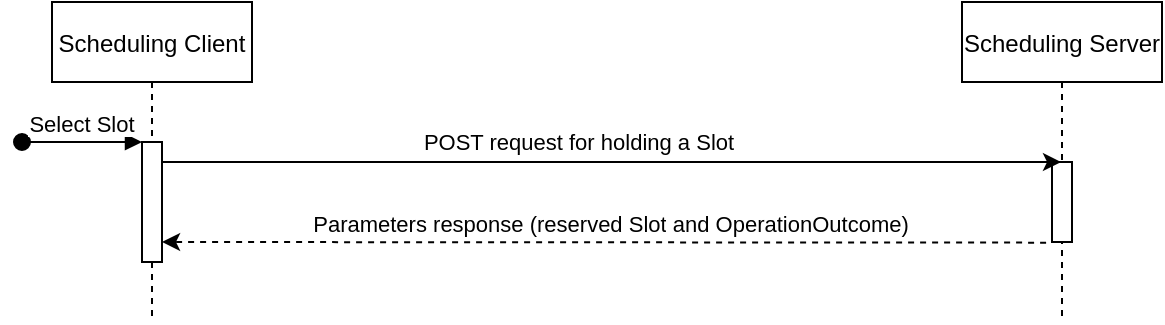 <mxfile>
    <diagram id="NNB7iRwVCldDlz30oEYi" name="Page-1">
        <mxGraphModel dx="361" dy="-30" grid="1" gridSize="10" guides="1" tooltips="1" connect="1" arrows="1" fold="1" page="1" pageScale="1" pageWidth="1169" pageHeight="827" math="0" shadow="0">
            <root>
                <mxCell id="0"/>
                <mxCell id="1" parent="0"/>
                <mxCell id="2" value="Scheduling Client" style="shape=umlLifeline;perimeter=lifelinePerimeter;container=1;collapsible=0;recursiveResize=0;rounded=0;shadow=0;strokeWidth=1;" parent="1" vertex="1">
                    <mxGeometry x="80" y="880" width="100" height="160" as="geometry"/>
                </mxCell>
                <mxCell id="3" value="" style="points=[];perimeter=orthogonalPerimeter;rounded=0;shadow=0;strokeWidth=1;" parent="2" vertex="1">
                    <mxGeometry x="45" y="70" width="10" height="60" as="geometry"/>
                </mxCell>
                <mxCell id="4" value="Select Slot" style="verticalAlign=bottom;startArrow=oval;endArrow=block;startSize=8;shadow=0;strokeWidth=1;" parent="2" target="3" edge="1">
                    <mxGeometry relative="1" as="geometry">
                        <mxPoint x="-15" y="70" as="sourcePoint"/>
                    </mxGeometry>
                </mxCell>
                <mxCell id="5" value="Scheduling Server" style="shape=umlLifeline;perimeter=lifelinePerimeter;container=1;collapsible=0;recursiveResize=0;rounded=0;shadow=0;strokeWidth=1;" parent="1" vertex="1">
                    <mxGeometry x="535" y="880" width="100" height="160" as="geometry"/>
                </mxCell>
                <mxCell id="6" value="" style="points=[];perimeter=orthogonalPerimeter;rounded=0;shadow=0;strokeWidth=1;" parent="5" vertex="1">
                    <mxGeometry x="45" y="80" width="10" height="40" as="geometry"/>
                </mxCell>
                <mxCell id="7" style="edgeStyle=none;html=1;" parent="1" edge="1" target="5">
                    <mxGeometry relative="1" as="geometry">
                        <mxPoint x="135" y="960.0" as="sourcePoint"/>
                        <mxPoint x="466" y="960" as="targetPoint"/>
                    </mxGeometry>
                </mxCell>
                <mxCell id="8" value="POST request for holding a Slot" style="edgeLabel;html=1;align=center;verticalAlign=middle;resizable=0;points=[];" parent="7" vertex="1" connectable="0">
                    <mxGeometry x="-0.075" y="2" relative="1" as="geometry">
                        <mxPoint y="-8" as="offset"/>
                    </mxGeometry>
                </mxCell>
                <mxCell id="9" style="edgeStyle=none;html=1;entryX=1.004;entryY=0.488;entryDx=0;entryDy=0;entryPerimeter=0;dashed=1;exitX=-0.295;exitY=1.008;exitDx=0;exitDy=0;exitPerimeter=0;" parent="1" edge="1" source="6">
                    <mxGeometry relative="1" as="geometry">
                        <mxPoint x="570" y="1000" as="sourcePoint"/>
                        <mxPoint x="135.04" y="1000" as="targetPoint"/>
                    </mxGeometry>
                </mxCell>
                <mxCell id="10" value="Parameters&amp;nbsp;&lt;span style=&quot;background-color: light-dark(#ffffff, var(--ge-dark-color, #121212));&quot;&gt;response&amp;nbsp;&lt;/span&gt;&lt;span style=&quot;background-color: light-dark(#ffffff, var(--ge-dark-color, #121212));&quot;&gt;(reserved Slot&lt;/span&gt;&lt;span style=&quot;background-color: light-dark(#ffffff, var(--ge-dark-color, #121212));&quot;&gt;&amp;nbsp;and OperationOutcome)&lt;/span&gt;" style="edgeLabel;html=1;align=center;verticalAlign=middle;resizable=0;points=[];" parent="9" vertex="1" connectable="0">
                    <mxGeometry x="0.121" y="-2" relative="1" as="geometry">
                        <mxPoint x="29" y="-7" as="offset"/>
                    </mxGeometry>
                </mxCell>
            </root>
        </mxGraphModel>
    </diagram>
</mxfile>
